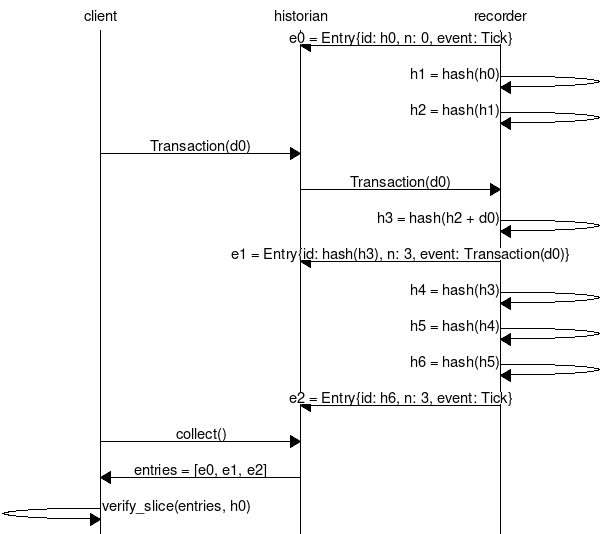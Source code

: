 msc {
  client,historian,recorder;

  recorder=>historian [ label = "e0 = Entry{id: h0, n: 0, event: Tick}" ] ;
  recorder=>recorder [ label = "h1 = hash(h0)" ] ;
  recorder=>recorder [ label = "h2 = hash(h1)" ] ;
  client=>historian [ label = "Transaction(d0)" ] ;
  historian=>recorder [ label = "Transaction(d0)" ] ;
  recorder=>recorder [ label = "h3 = hash(h2 + d0)" ] ;
  recorder=>historian [ label = "e1 = Entry{id: hash(h3), n: 3, event: Transaction(d0)}" ] ;
  recorder=>recorder [ label = "h4 = hash(h3)" ] ;
  recorder=>recorder [ label = "h5 = hash(h4)" ] ;
  recorder=>recorder [ label = "h6 = hash(h5)" ] ;
  recorder=>historian [ label = "e2 = Entry{id: h6, n: 3, event: Tick}" ] ;
  client=>historian [ label = "collect()" ] ;
  historian=>client [ label = "entries = [e0, e1, e2]" ] ;
  client=>client [ label = "verify_slice(entries, h0)" ] ;
}
